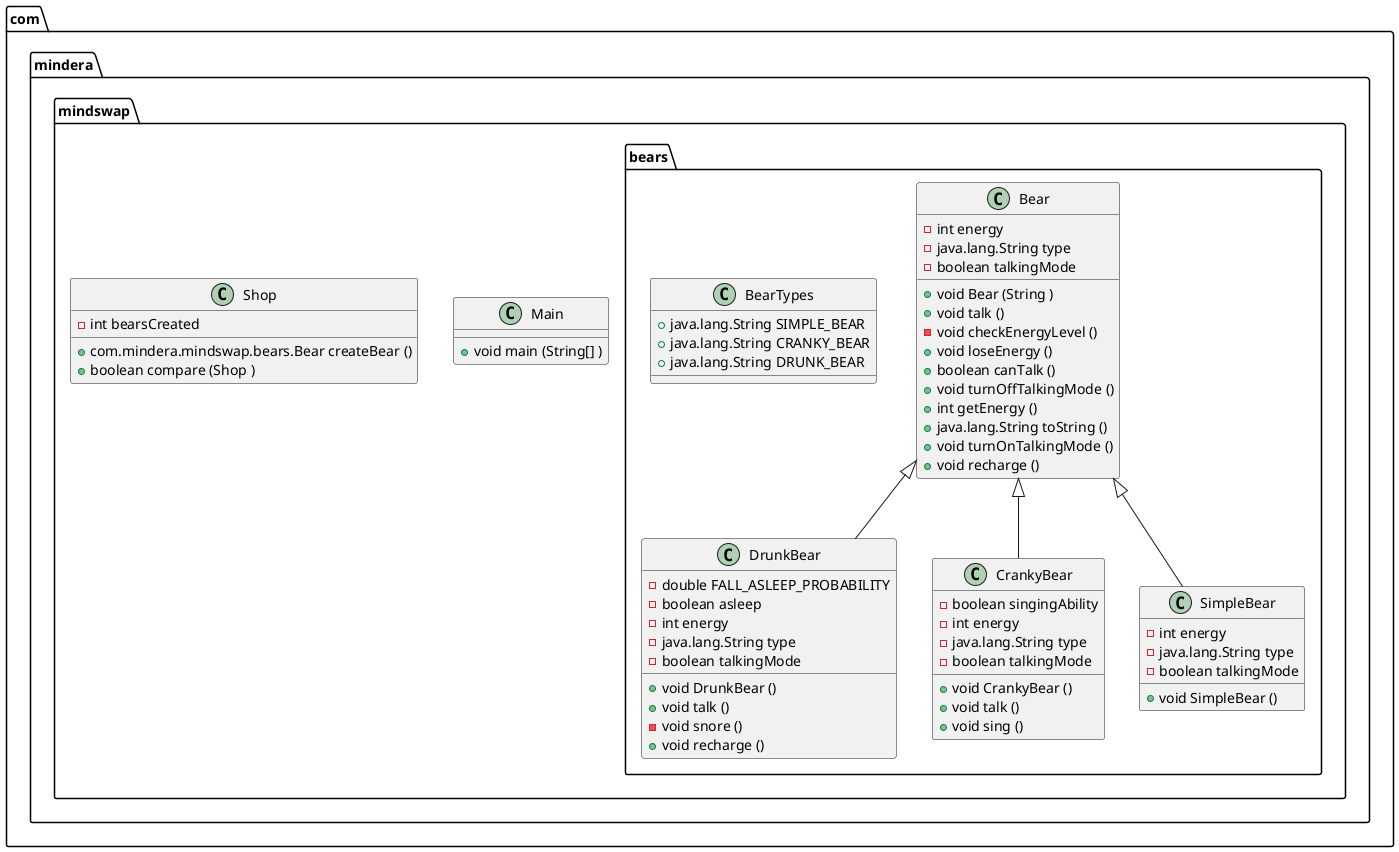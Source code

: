 @startuml 
class com.mindera.mindswap.bears.Bear{
- int energy
- java.lang.String type
- boolean talkingMode
+ void Bear (String )
+ void talk ()
- void checkEnergyLevel ()
+ void loseEnergy ()
+ boolean canTalk ()
+ void turnOffTalkingMode ()
+ int getEnergy ()
+ java.lang.String toString ()
+ void turnOnTalkingMode ()
+ void recharge ()
}
class com.mindera.mindswap.bears.BearTypes{
+ java.lang.String SIMPLE_BEAR
+ java.lang.String CRANKY_BEAR
+ java.lang.String DRUNK_BEAR
}
class com.mindera.mindswap.bears.DrunkBear extends com.mindera.mindswap.bears.Bear{
- double FALL_ASLEEP_PROBABILITY
- boolean asleep
- int energy
- java.lang.String type
- boolean talkingMode
+ void DrunkBear ()
+ void talk ()
- void snore ()
+ void recharge ()
}
class com.mindera.mindswap.bears.CrankyBear extends com.mindera.mindswap.bears.Bear{
- boolean singingAbility
- int energy
- java.lang.String type
- boolean talkingMode
+ void CrankyBear ()
+ void talk ()
+ void sing ()
}
class com.mindera.mindswap.bears.SimpleBear extends com.mindera.mindswap.bears.Bear{
- int energy
- java.lang.String type
- boolean talkingMode
+ void SimpleBear ()
}
class com.mindera.mindswap.Main{
+ void main (String[] )
}
class com.mindera.mindswap.Shop{
- int bearsCreated
+ com.mindera.mindswap.bears.Bear createBear ()
+ boolean compare (Shop )
}
@enduml 
